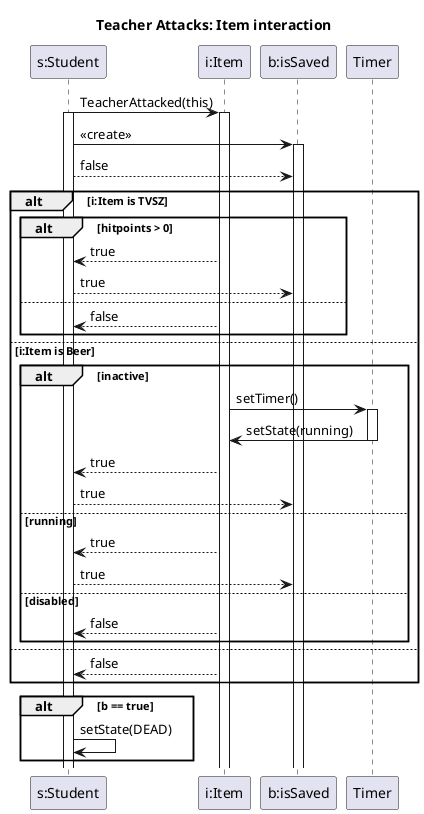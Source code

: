 @startuml teacher_attacks

title Teacher Attacks: Item interaction
participant "s:Student" as s
participant "i:Item" as i
participant "b:isSaved" as b

s -> i : TeacherAttacked(this)
activate i
activate s
s -> b : <<create>>
activate b
s --> b : false

alt i:Item is TVSZ 
    alt hitpoints > 0
        i --> s : true
        s --> b : true
    else
        i --> s : false
    end
else i:Item is Beer 
    alt inactive
        i -> Timer : setTimer()
        activate Timer
            Timer -> i : setState(running)
        deactivate Timer
        i --> s : true
        s --> b : true
    else running
        i --> s : true
        s --> b : true
    else disabled
        i --> s : false
    end
else 
    i --> s : false
end

alt b == true
    s -> s : setState(DEAD)
end
    
@enduml